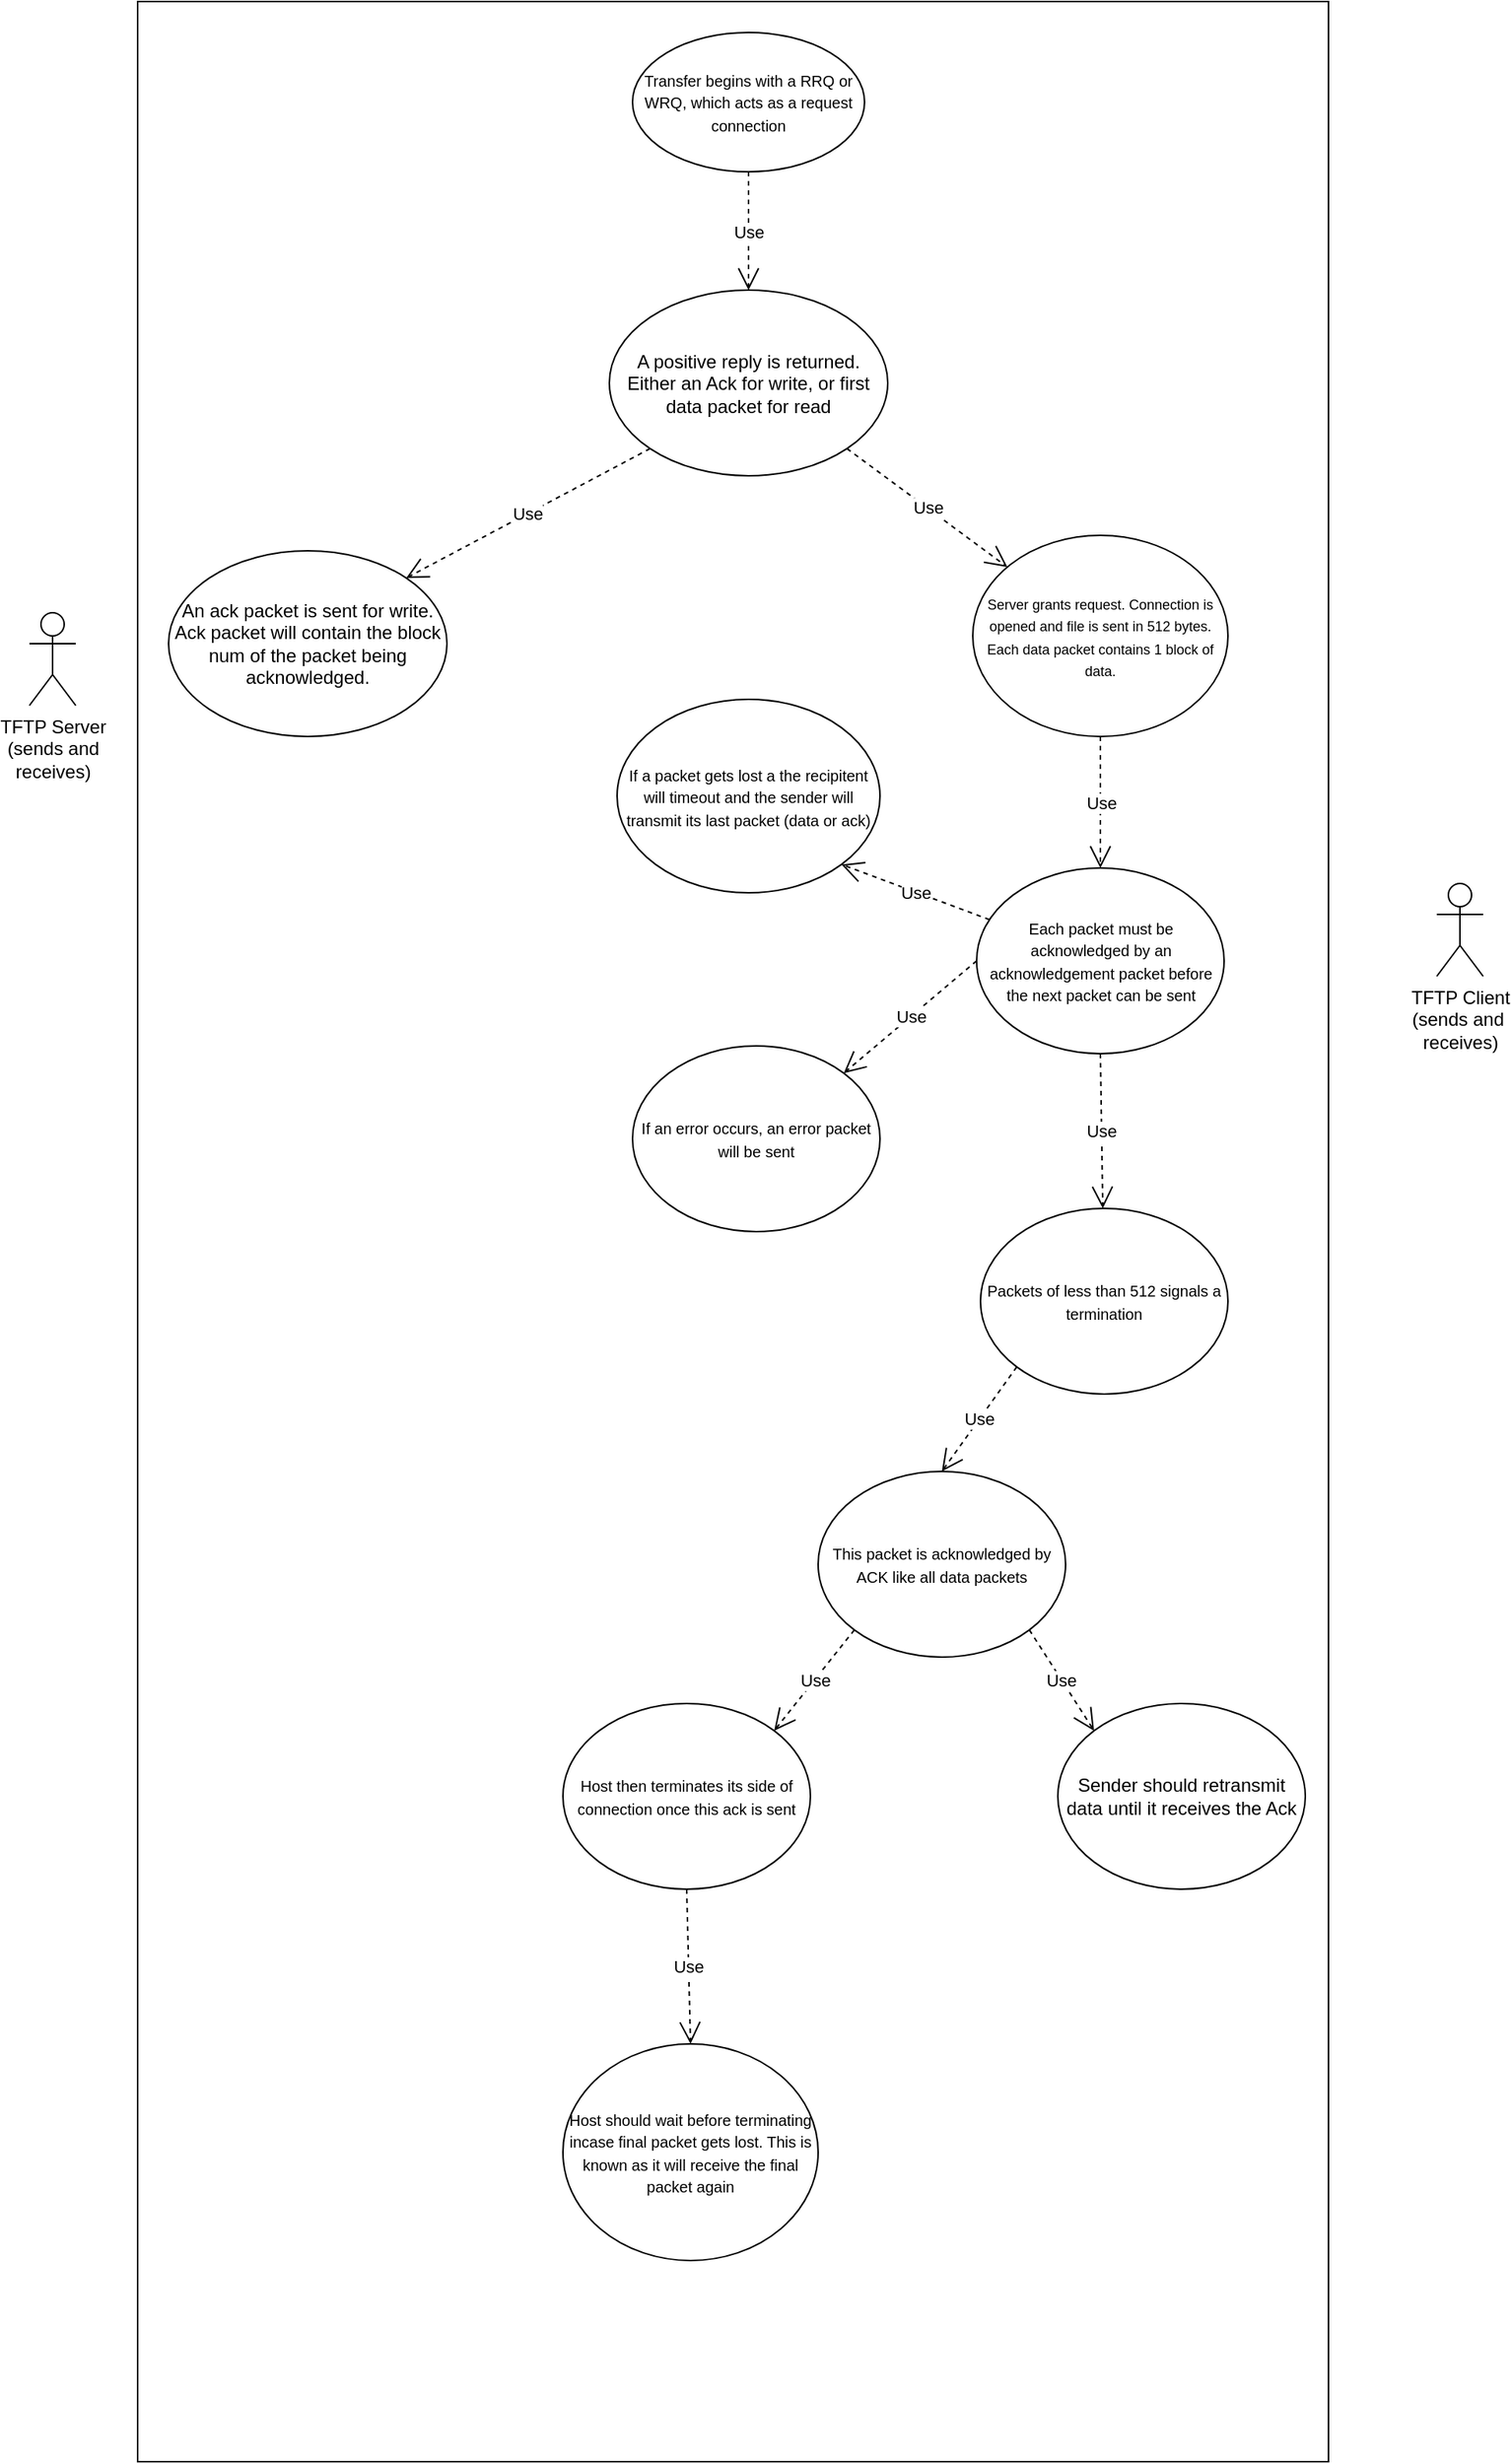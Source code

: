 <mxfile version="10.6.6" type="github"><diagram id="8WvEkjwii8oPMGirg9OZ" name="Page-1"><mxGraphModel dx="1786" dy="786" grid="1" gridSize="10" guides="1" tooltips="1" connect="1" arrows="1" fold="1" page="1" pageScale="1" pageWidth="850" pageHeight="1100" math="0" shadow="0"><root><mxCell id="0"/><mxCell id="1" parent="0"/><mxCell id="wTC4rTAF9Z5WhaN4-giU-2" value="" style="rounded=0;whiteSpace=wrap;html=1;" parent="1" vertex="1"><mxGeometry x="100" y="20" width="770" height="1590" as="geometry"/></mxCell><mxCell id="wTC4rTAF9Z5WhaN4-giU-3" value="TFTP Server&lt;br&gt;(sends and &lt;br&gt;receives)&lt;br&gt;" style="shape=umlActor;verticalLabelPosition=bottom;labelBackgroundColor=#ffffff;verticalAlign=top;html=1;outlineConnect=0;" parent="1" vertex="1"><mxGeometry x="30" y="415" width="30" height="60" as="geometry"/></mxCell><mxCell id="wTC4rTAF9Z5WhaN4-giU-4" value="TFTP Client&lt;br&gt;(sends and&amp;nbsp;&lt;br&gt;receives)&lt;br&gt;" style="shape=umlActor;verticalLabelPosition=bottom;labelBackgroundColor=#ffffff;verticalAlign=top;html=1;outlineConnect=0;" parent="1" vertex="1"><mxGeometry x="940" y="590" width="30" height="60" as="geometry"/></mxCell><mxCell id="wTC4rTAF9Z5WhaN4-giU-5" value="&lt;font style=&quot;font-size: 10px&quot;&gt;Transfer begins with a RRQ or WRQ, which acts as a request connection&lt;/font&gt;" style="ellipse;whiteSpace=wrap;html=1;" parent="1" vertex="1"><mxGeometry x="420" y="40" width="150" height="90" as="geometry"/></mxCell><mxCell id="wTC4rTAF9Z5WhaN4-giU-6" value="&lt;font style=&quot;font-size: 9px&quot;&gt;Server grants request. Connection is opened and file is sent in 512 bytes. Each data packet contains 1 block of data.&lt;/font&gt;" style="ellipse;whiteSpace=wrap;html=1;" parent="1" vertex="1"><mxGeometry x="640" y="365" width="165" height="130" as="geometry"/></mxCell><mxCell id="wTC4rTAF9Z5WhaN4-giU-7" value="&lt;span style=&quot;font-size: 10px&quot;&gt;Each packet must be acknowledged by an acknowledgement&amp;nbsp;packet before the next packet can be sent&lt;/span&gt;" style="ellipse;whiteSpace=wrap;html=1;" parent="1" vertex="1"><mxGeometry x="642.5" y="580" width="160" height="120" as="geometry"/></mxCell><mxCell id="wTC4rTAF9Z5WhaN4-giU-8" value="&lt;span style=&quot;font-size: 10px&quot;&gt;Packets of less than 512 signals a termination&lt;/span&gt;" style="ellipse;whiteSpace=wrap;html=1;" parent="1" vertex="1"><mxGeometry x="645" y="800" width="160" height="120" as="geometry"/></mxCell><mxCell id="wTC4rTAF9Z5WhaN4-giU-9" value="&lt;span style=&quot;font-size: 10px&quot;&gt;If a packet gets lost a the recipitent will timeout and the sender will transmit its last packet (data or ack)&lt;/span&gt;" style="ellipse;whiteSpace=wrap;html=1;" parent="1" vertex="1"><mxGeometry x="410" y="471" width="170" height="125" as="geometry"/></mxCell><mxCell id="wTC4rTAF9Z5WhaN4-giU-10" value="&lt;span style=&quot;font-size: 10px&quot;&gt;If an error occurs, an error packet will be sent&lt;/span&gt;" style="ellipse;whiteSpace=wrap;html=1;" parent="1" vertex="1"><mxGeometry x="420" y="695" width="160" height="120" as="geometry"/></mxCell><mxCell id="wTC4rTAF9Z5WhaN4-giU-13" value="A positive reply is returned. Either an Ack for write, or first data packet for read" style="ellipse;whiteSpace=wrap;html=1;" parent="1" vertex="1"><mxGeometry x="405" y="206.5" width="180" height="120" as="geometry"/></mxCell><mxCell id="3yfbGPFvM8w9pXca8p1F-1" value="An ack packet is sent for write. Ack packet will contain the block num of the packet being acknowledged." style="ellipse;whiteSpace=wrap;html=1;" parent="1" vertex="1"><mxGeometry x="120" y="375" width="180" height="120" as="geometry"/></mxCell><mxCell id="3yfbGPFvM8w9pXca8p1F-2" value="Use" style="endArrow=open;endSize=12;dashed=1;html=1;exitX=0.5;exitY=1;exitDx=0;exitDy=0;entryX=0.5;entryY=0;entryDx=0;entryDy=0;" parent="1" source="wTC4rTAF9Z5WhaN4-giU-5" target="wTC4rTAF9Z5WhaN4-giU-13" edge="1"><mxGeometry width="160" relative="1" as="geometry"><mxPoint x="10" y="920" as="sourcePoint"/><mxPoint x="170" y="920" as="targetPoint"/></mxGeometry></mxCell><mxCell id="3yfbGPFvM8w9pXca8p1F-3" value="Use" style="endArrow=open;endSize=12;dashed=1;html=1;exitX=0;exitY=1;exitDx=0;exitDy=0;entryX=1;entryY=0;entryDx=0;entryDy=0;" parent="1" source="wTC4rTAF9Z5WhaN4-giU-13" target="3yfbGPFvM8w9pXca8p1F-1" edge="1"><mxGeometry width="160" relative="1" as="geometry"><mxPoint y="180" as="sourcePoint"/><mxPoint y="246.667" as="targetPoint"/></mxGeometry></mxCell><mxCell id="3yfbGPFvM8w9pXca8p1F-4" value="Use" style="endArrow=open;endSize=12;dashed=1;html=1;exitX=1;exitY=1;exitDx=0;exitDy=0;" parent="1" source="wTC4rTAF9Z5WhaN4-giU-13" target="wTC4rTAF9Z5WhaN4-giU-6" edge="1"><mxGeometry width="160" relative="1" as="geometry"><mxPoint x="50" y="170" as="sourcePoint"/><mxPoint x="50" y="236.667" as="targetPoint"/></mxGeometry></mxCell><mxCell id="3yfbGPFvM8w9pXca8p1F-5" value="Use" style="endArrow=open;endSize=12;dashed=1;html=1;exitX=0.5;exitY=1;exitDx=0;exitDy=0;" parent="1" source="wTC4rTAF9Z5WhaN4-giU-6" target="wTC4rTAF9Z5WhaN4-giU-7" edge="1"><mxGeometry width="160" relative="1" as="geometry"><mxPoint x="30" y="170" as="sourcePoint"/><mxPoint x="106.104" y="241.676" as="targetPoint"/></mxGeometry></mxCell><mxCell id="3yfbGPFvM8w9pXca8p1F-6" value="Use" style="endArrow=open;endSize=12;dashed=1;html=1;exitX=0.5;exitY=1;exitDx=0;exitDy=0;" parent="1" source="wTC4rTAF9Z5WhaN4-giU-7" target="wTC4rTAF9Z5WhaN4-giU-8" edge="1"><mxGeometry width="160" relative="1" as="geometry"><mxPoint x="40" y="240" as="sourcePoint"/><mxPoint x="38.69" y="325.002" as="targetPoint"/></mxGeometry></mxCell><mxCell id="3yfbGPFvM8w9pXca8p1F-7" value="Use" style="endArrow=open;endSize=12;dashed=1;html=1;exitX=0;exitY=0.5;exitDx=0;exitDy=0;entryX=1;entryY=0;entryDx=0;entryDy=0;" parent="1" source="wTC4rTAF9Z5WhaN4-giU-7" target="wTC4rTAF9Z5WhaN4-giU-10" edge="1"><mxGeometry width="160" relative="1" as="geometry"><mxPoint x="60" y="150" as="sourcePoint"/><mxPoint x="58.69" y="235.002" as="targetPoint"/></mxGeometry></mxCell><mxCell id="3yfbGPFvM8w9pXca8p1F-9" value="Use" style="endArrow=open;endSize=12;dashed=1;html=1;entryX=1;entryY=1;entryDx=0;entryDy=0;" parent="1" source="wTC4rTAF9Z5WhaN4-giU-7" target="wTC4rTAF9Z5WhaN4-giU-9" edge="1"><mxGeometry width="160" relative="1" as="geometry"><mxPoint x="40" y="200" as="sourcePoint"/><mxPoint x="-10" y="160.667" as="targetPoint"/></mxGeometry></mxCell><mxCell id="3yfbGPFvM8w9pXca8p1F-10" value="&lt;span style=&quot;font-size: 10px&quot;&gt;This packet is acknowledged by ACK like all data packets&lt;/span&gt;" style="ellipse;whiteSpace=wrap;html=1;" parent="1" vertex="1"><mxGeometry x="540" y="970" width="160" height="120" as="geometry"/></mxCell><mxCell id="3yfbGPFvM8w9pXca8p1F-11" value="&lt;span style=&quot;font-size: 10px&quot;&gt;Host then terminates its side of connection once this ack is sent&lt;/span&gt;" style="ellipse;whiteSpace=wrap;html=1;" parent="1" vertex="1"><mxGeometry x="375" y="1120" width="160" height="120" as="geometry"/></mxCell><mxCell id="3yfbGPFvM8w9pXca8p1F-12" value="&lt;span style=&quot;font-size: 10px&quot;&gt;Host should wait before terminating incase final packet gets lost. This is known as it will receive the final packet again&lt;/span&gt;" style="ellipse;whiteSpace=wrap;html=1;" parent="1" vertex="1"><mxGeometry x="375" y="1340" width="165" height="140" as="geometry"/></mxCell><mxCell id="3yfbGPFvM8w9pXca8p1F-13" value="Sender should retransmit data until it receives the Ack" style="ellipse;whiteSpace=wrap;html=1;" parent="1" vertex="1"><mxGeometry x="695" y="1120" width="160" height="120" as="geometry"/></mxCell><mxCell id="wPxIoS00cWuhMq4hoOUB-1" value="Use" style="endArrow=open;endSize=12;dashed=1;html=1;exitX=0;exitY=1;exitDx=0;exitDy=0;entryX=0.5;entryY=0;entryDx=0;entryDy=0;" edge="1" parent="1" source="wTC4rTAF9Z5WhaN4-giU-8" target="3yfbGPFvM8w9pXca8p1F-10"><mxGeometry width="160" relative="1" as="geometry"><mxPoint x="1060" y="990" as="sourcePoint"/><mxPoint x="1070" y="1120" as="targetPoint"/></mxGeometry></mxCell><mxCell id="wPxIoS00cWuhMq4hoOUB-2" value="Use" style="endArrow=open;endSize=12;dashed=1;html=1;exitX=1;exitY=1;exitDx=0;exitDy=0;entryX=0;entryY=0;entryDx=0;entryDy=0;" edge="1" parent="1" source="3yfbGPFvM8w9pXca8p1F-10" target="3yfbGPFvM8w9pXca8p1F-13"><mxGeometry width="160" relative="1" as="geometry"><mxPoint x="1070" y="1060" as="sourcePoint"/><mxPoint x="1021.429" y="1127.143" as="targetPoint"/></mxGeometry></mxCell><mxCell id="wPxIoS00cWuhMq4hoOUB-3" value="Use" style="endArrow=open;endSize=12;dashed=1;html=1;exitX=0;exitY=1;exitDx=0;exitDy=0;entryX=1;entryY=0;entryDx=0;entryDy=0;" edge="1" parent="1" source="3yfbGPFvM8w9pXca8p1F-10" target="3yfbGPFvM8w9pXca8p1F-11"><mxGeometry width="160" relative="1" as="geometry"><mxPoint x="1120" y="1130" as="sourcePoint"/><mxPoint x="1071.429" y="1197.143" as="targetPoint"/></mxGeometry></mxCell><mxCell id="wPxIoS00cWuhMq4hoOUB-4" value="Use" style="endArrow=open;endSize=12;dashed=1;html=1;exitX=0.5;exitY=1;exitDx=0;exitDy=0;entryX=0.5;entryY=0;entryDx=0;entryDy=0;" edge="1" parent="1" source="3yfbGPFvM8w9pXca8p1F-11" target="3yfbGPFvM8w9pXca8p1F-12"><mxGeometry width="160" relative="1" as="geometry"><mxPoint x="1150" y="1420" as="sourcePoint"/><mxPoint x="1101.429" y="1487.143" as="targetPoint"/></mxGeometry></mxCell></root></mxGraphModel></diagram></mxfile>